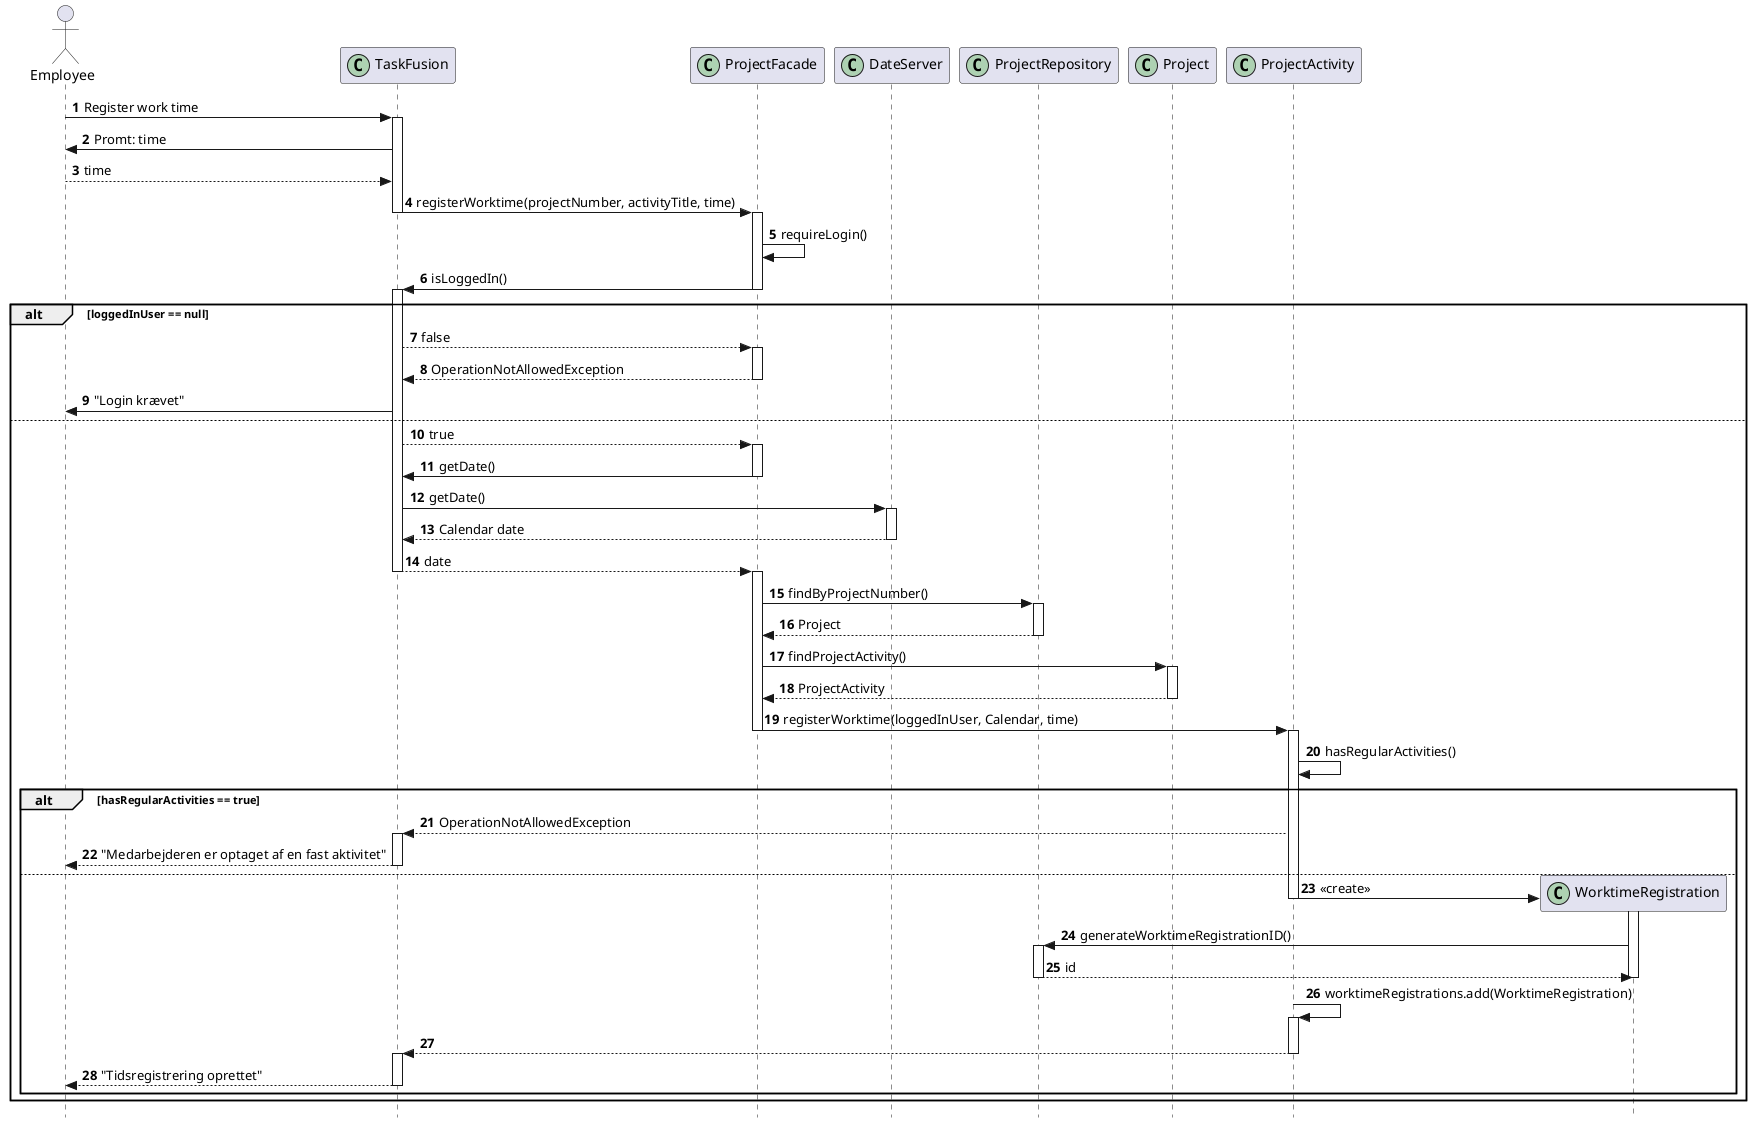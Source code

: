 @startuml seqRegisterWorktime
autonumber
hide footbox
skinparam style strictuml
hide unlinked
actor "Employee" as employee
participant "TaskFusion" as app << (C,#ADD1B2) >>
participant "ProjectFacade" as projectfacade << (C,#ADD1B2) >>
participant "DateServer" as ds << (C,#ADD1B2) >>
participant "ProjectRepository" as projectrepo << (C,#ADD1B2) >>
participant "Project" as project << (C,#ADD1B2) >>
collections "Map<String, Projects> projects" as projects << (M, Crimson) >>
collections "Map<String, Employee> employees" as emps << (M,Crimson) >>
participant "ProjectActivity" as projectactivity << (C,#ADD1B2) >>
participant "ProjectActivityViewModel" as regacvm << (C,#ADD1B2) >>
participant "WorktimeRegistration" as wt << (C,#ADD1B2) >>

employee -> app++: Register work time
app -> employee: Promt: time
employee --> app: time
app -> projectfacade--++: registerWorktime(projectNumber, activityTitle, time)
projectfacade -> projectfacade: requireLogin()
projectfacade -> app--++: isLoggedIn()
alt loggedInUser == null
    app --> projectfacade++: false
    projectfacade --> app--: OperationNotAllowedException
    app -> employee: "Login krævet"
else
    app --> projectfacade++: true
    projectfacade -> app--: getDate()
    app -> ds++: getDate()
    ds --> app--: Calendar date
    app --> projectfacade--++: date
    projectfacade -> projectrepo++: findByProjectNumber()
    projectrepo --> projectfacade--: Project
    projectfacade -> project++: findProjectActivity()
    project --> projectfacade--: ProjectActivity
    projectfacade -> projectactivity--++: registerWorktime(loggedInUser, Calendar, time)
    projectactivity -> projectactivity: hasRegularActivities()
    alt hasRegularActivities == true
        projectactivity --> app++: OperationNotAllowedException
        app --> employee--: "Medarbejderen er optaget af en fast aktivitet"
    else
        projectactivity -> wt**: <<create>>
        deactivate projectactivity
        activate wt
        wt -> projectrepo++: generateWorktimeRegistrationID()
        projectrepo --> wt--: id
        deactivate wt
        projectactivity -> projectactivity++: worktimeRegistrations.add(WorktimeRegistration)
        projectactivity --> app--++:
        app --> employee--: "Tidsregistrering oprettet"
    end
end
    @enduml